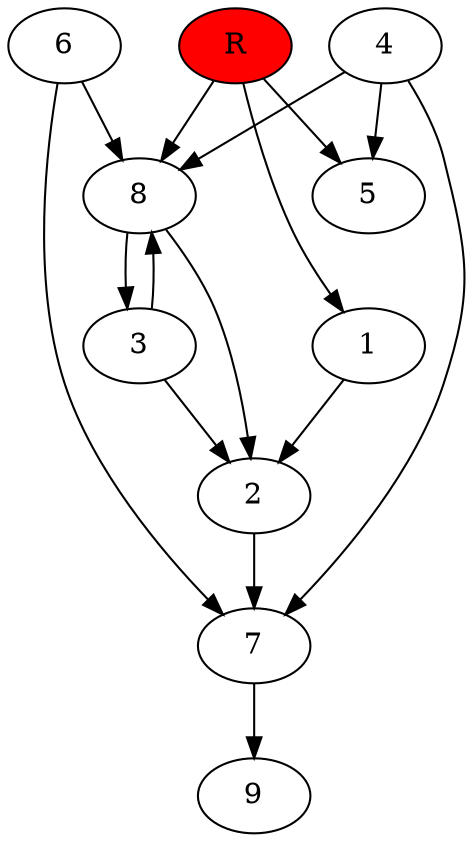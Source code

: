 digraph prb27185 {
	1
	2
	3
	4
	5
	6
	7
	8
	R [fillcolor="#ff0000" style=filled]
	1 -> 2
	2 -> 7
	3 -> 2
	3 -> 8
	4 -> 5
	4 -> 7
	4 -> 8
	6 -> 7
	6 -> 8
	7 -> 9
	8 -> 2
	8 -> 3
	R -> 1
	R -> 5
	R -> 8
}
